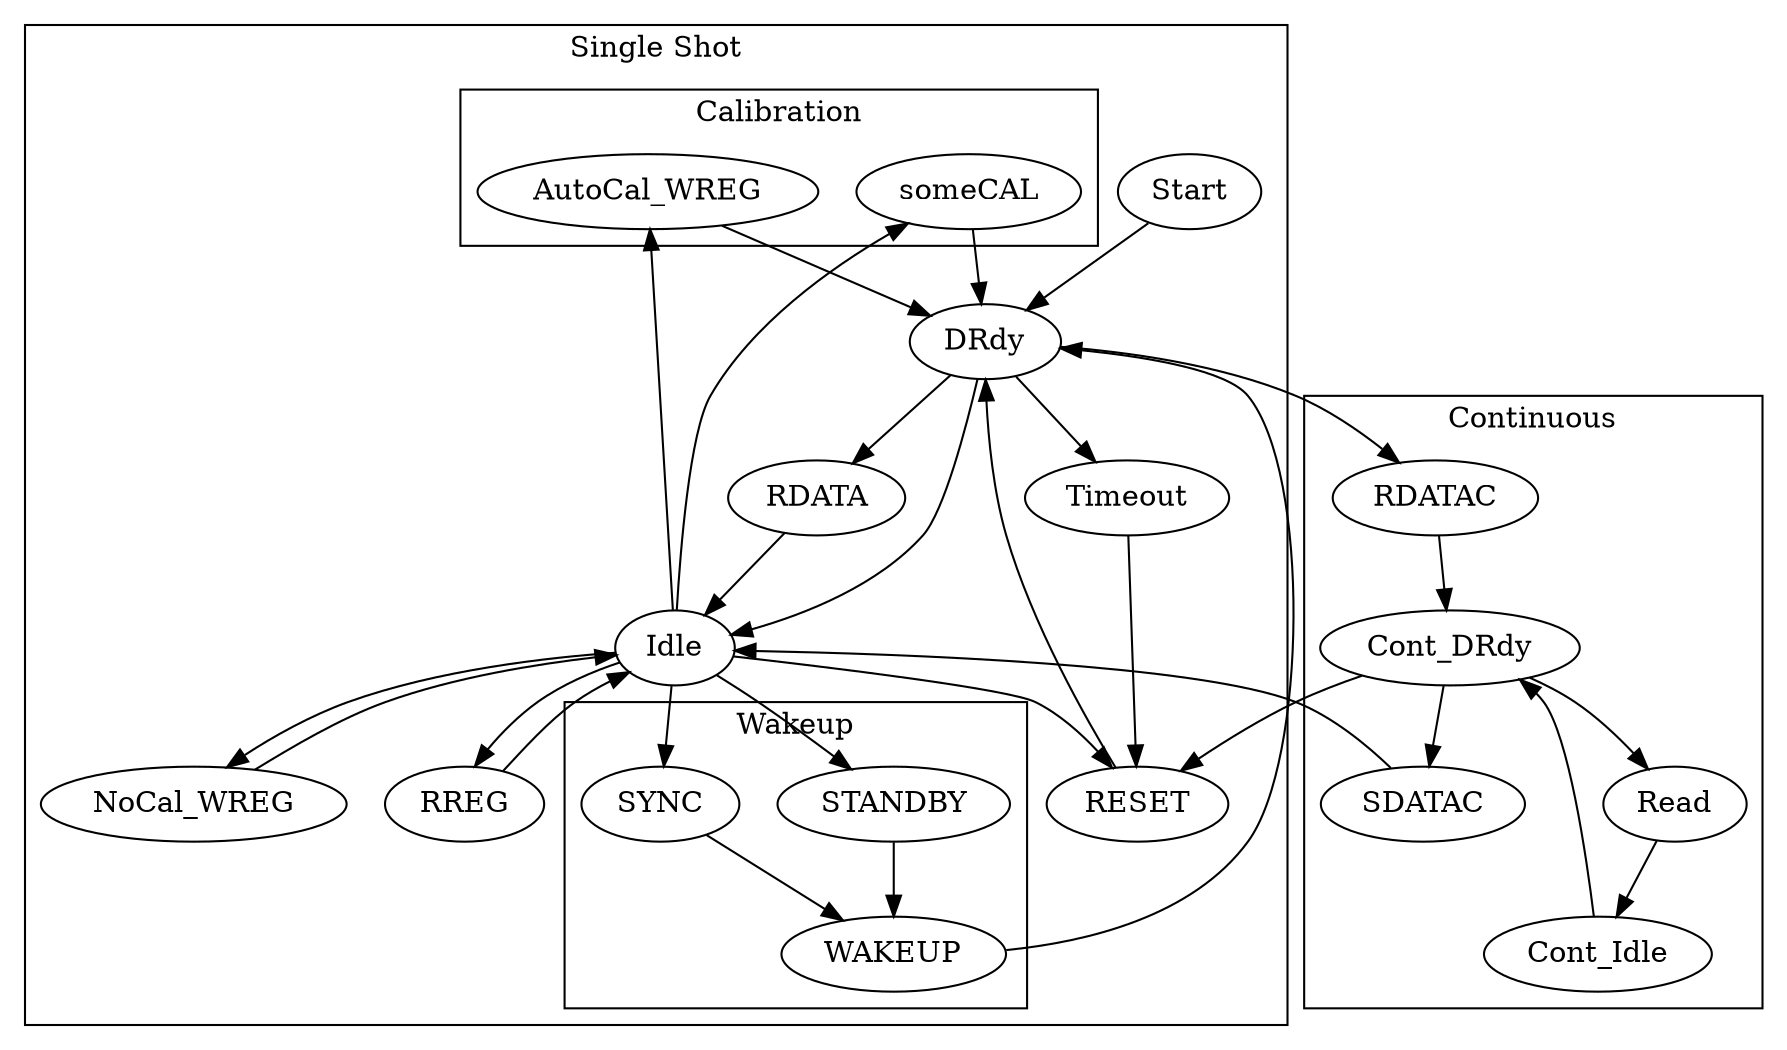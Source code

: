 digraph Ads1256_States {

    # graph [splines=false];

    subgraph cluster_oneshot {
        label = "Single Shot"

        Start -> DRdy  -> Idle
        DRdy  -> RDATA -> Idle
        Idle  -> RREG  -> Idle
        Idle  -> NoCal_WREG  -> Idle
        Idle  -> RESET -> DRdy
        Idle -> STANDBY
        Idle -> SYNC
        WAKEUP -> DRdy
        Idle -> someCAL -> DRdy
        Idle -> AutoCal_WREG -> DRdy
        DRdy -> Timeout -> RESET

        subgraph cluster_wakeup {
            label = "Wakeup"

            STANDBY -> WAKEUP
            SYNC    -> WAKEUP
        }

        subgraph cluster_calibrate {
            label = "Calibration"

            someCAL
            AutoCal_WREG
        }
    }

    subgraph cluster_continuous {
        label = "Continuous"

        DRdy      -> RDATAC -> Cont_DRdy
        Cont_DRdy -> Read   -> Cont_Idle -> Cont_DRdy
        Cont_DRdy -> SDATAC -> Idle
        Cont_DRdy -> RESET
    }
}